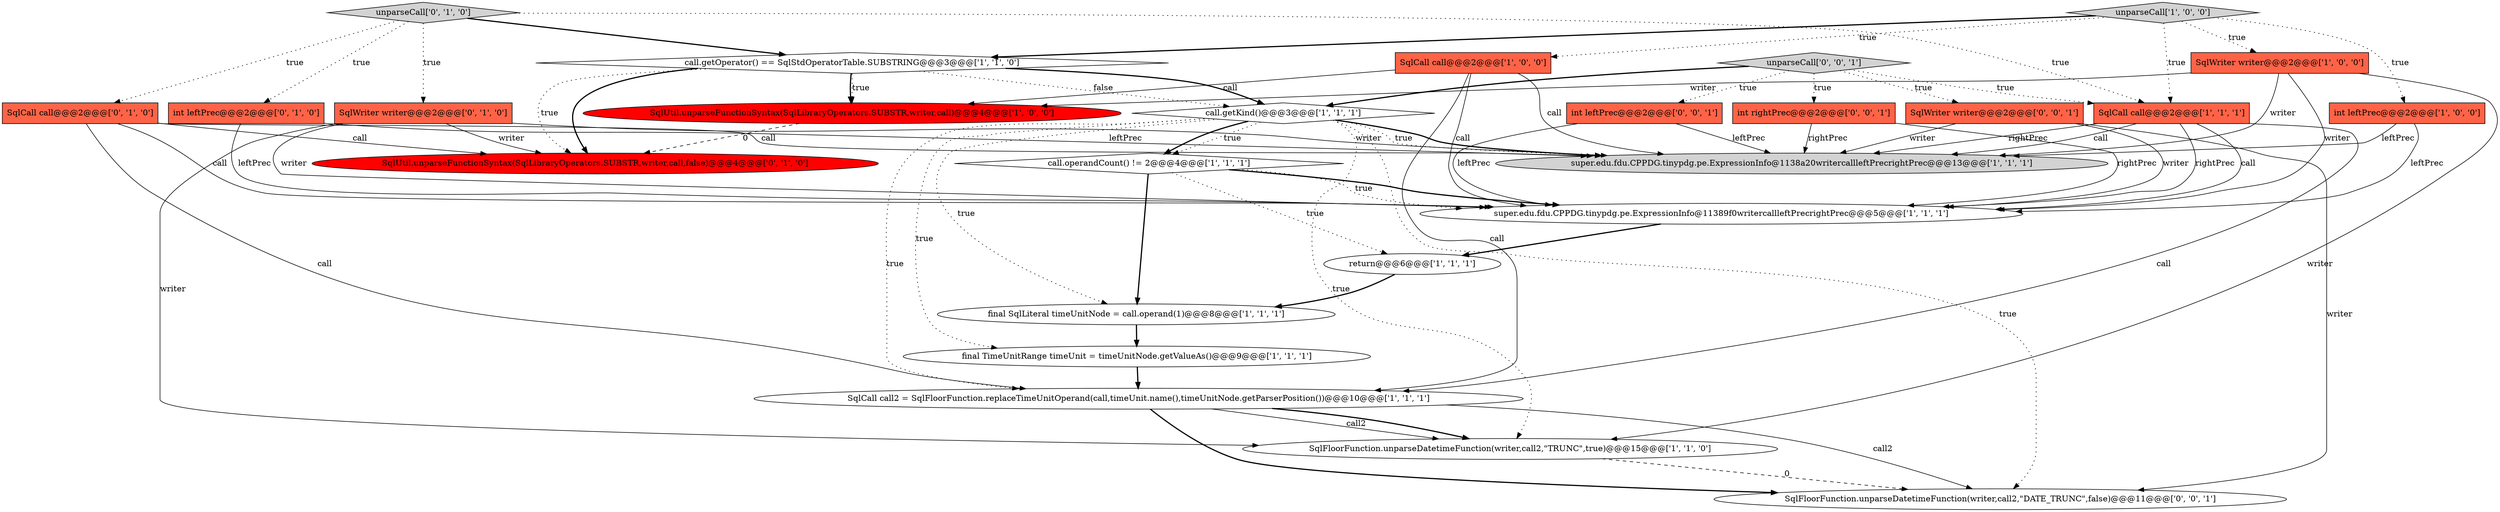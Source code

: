 digraph {
0 [style = filled, label = "call.getKind()@@@3@@@['1', '1', '1']", fillcolor = white, shape = diamond image = "AAA0AAABBB1BBB"];
22 [style = filled, label = "SqlWriter writer@@@2@@@['0', '0', '1']", fillcolor = tomato, shape = box image = "AAA0AAABBB3BBB"];
9 [style = filled, label = "return@@@6@@@['1', '1', '1']", fillcolor = white, shape = ellipse image = "AAA0AAABBB1BBB"];
21 [style = filled, label = "unparseCall['0', '0', '1']", fillcolor = lightgray, shape = diamond image = "AAA0AAABBB3BBB"];
24 [style = filled, label = "int leftPrec@@@2@@@['0', '0', '1']", fillcolor = tomato, shape = box image = "AAA0AAABBB3BBB"];
12 [style = filled, label = "final SqlLiteral timeUnitNode = call.operand(1)@@@8@@@['1', '1', '1']", fillcolor = white, shape = ellipse image = "AAA0AAABBB1BBB"];
2 [style = filled, label = "super.edu.fdu.CPPDG.tinypdg.pe.ExpressionInfo@11389f0writercallleftPrecrightPrec@@@5@@@['1', '1', '1']", fillcolor = white, shape = ellipse image = "AAA0AAABBB1BBB"];
8 [style = filled, label = "SqlUtil.unparseFunctionSyntax(SqlLibraryOperators.SUBSTR,writer,call)@@@4@@@['1', '0', '0']", fillcolor = red, shape = ellipse image = "AAA1AAABBB1BBB"];
11 [style = filled, label = "SqlCall call2 = SqlFloorFunction.replaceTimeUnitOperand(call,timeUnit.name(),timeUnitNode.getParserPosition())@@@10@@@['1', '1', '1']", fillcolor = white, shape = ellipse image = "AAA0AAABBB1BBB"];
6 [style = filled, label = "SqlCall call@@@2@@@['1', '0', '0']", fillcolor = tomato, shape = box image = "AAA0AAABBB1BBB"];
13 [style = filled, label = "call.getOperator() == SqlStdOperatorTable.SUBSTRING@@@3@@@['1', '1', '0']", fillcolor = white, shape = diamond image = "AAA0AAABBB1BBB"];
4 [style = filled, label = "SqlWriter writer@@@2@@@['1', '0', '0']", fillcolor = tomato, shape = box image = "AAA0AAABBB1BBB"];
10 [style = filled, label = "unparseCall['1', '0', '0']", fillcolor = lightgray, shape = diamond image = "AAA0AAABBB1BBB"];
14 [style = filled, label = "SqlCall call@@@2@@@['1', '1', '1']", fillcolor = tomato, shape = box image = "AAA0AAABBB1BBB"];
23 [style = filled, label = "int rightPrec@@@2@@@['0', '0', '1']", fillcolor = tomato, shape = box image = "AAA0AAABBB3BBB"];
1 [style = filled, label = "final TimeUnitRange timeUnit = timeUnitNode.getValueAs()@@@9@@@['1', '1', '1']", fillcolor = white, shape = ellipse image = "AAA0AAABBB1BBB"];
16 [style = filled, label = "unparseCall['0', '1', '0']", fillcolor = lightgray, shape = diamond image = "AAA0AAABBB2BBB"];
17 [style = filled, label = "SqlUtil.unparseFunctionSyntax(SqlLibraryOperators.SUBSTR,writer,call,false)@@@4@@@['0', '1', '0']", fillcolor = red, shape = ellipse image = "AAA1AAABBB2BBB"];
3 [style = filled, label = "super.edu.fdu.CPPDG.tinypdg.pe.ExpressionInfo@1138a20writercallleftPrecrightPrec@@@13@@@['1', '1', '1']", fillcolor = lightgray, shape = ellipse image = "AAA0AAABBB1BBB"];
19 [style = filled, label = "SqlWriter writer@@@2@@@['0', '1', '0']", fillcolor = tomato, shape = box image = "AAA0AAABBB2BBB"];
18 [style = filled, label = "SqlCall call@@@2@@@['0', '1', '0']", fillcolor = tomato, shape = box image = "AAA0AAABBB2BBB"];
25 [style = filled, label = "SqlFloorFunction.unparseDatetimeFunction(writer,call2,\"DATE_TRUNC\",false)@@@11@@@['0', '0', '1']", fillcolor = white, shape = ellipse image = "AAA0AAABBB3BBB"];
5 [style = filled, label = "SqlFloorFunction.unparseDatetimeFunction(writer,call2,\"TRUNC\",true)@@@15@@@['1', '1', '0']", fillcolor = white, shape = ellipse image = "AAA0AAABBB1BBB"];
7 [style = filled, label = "int leftPrec@@@2@@@['1', '0', '0']", fillcolor = tomato, shape = box image = "AAA0AAABBB1BBB"];
15 [style = filled, label = "call.operandCount() != 2@@@4@@@['1', '1', '1']", fillcolor = white, shape = diamond image = "AAA0AAABBB1BBB"];
20 [style = filled, label = "int leftPrec@@@2@@@['0', '1', '0']", fillcolor = tomato, shape = box image = "AAA0AAABBB2BBB"];
0->3 [style = bold, label=""];
16->19 [style = dotted, label="true"];
13->17 [style = dotted, label="true"];
0->12 [style = dotted, label="true"];
6->8 [style = solid, label="call"];
10->6 [style = dotted, label="true"];
24->3 [style = solid, label="leftPrec"];
4->3 [style = solid, label="writer"];
15->2 [style = bold, label=""];
19->2 [style = solid, label="writer"];
0->5 [style = dotted, label="true"];
16->13 [style = bold, label=""];
21->0 [style = bold, label=""];
0->15 [style = dotted, label="true"];
18->17 [style = solid, label="call"];
15->2 [style = dotted, label="true"];
18->3 [style = solid, label="call"];
7->3 [style = solid, label="leftPrec"];
14->11 [style = solid, label="call"];
7->2 [style = solid, label="leftPrec"];
23->3 [style = solid, label="rightPrec"];
14->2 [style = solid, label="rightPrec"];
19->3 [style = solid, label="writer"];
24->2 [style = solid, label="leftPrec"];
16->20 [style = dotted, label="true"];
6->11 [style = solid, label="call"];
21->22 [style = dotted, label="true"];
5->25 [style = dashed, label="0"];
2->9 [style = bold, label=""];
18->11 [style = solid, label="call"];
22->2 [style = solid, label="writer"];
0->25 [style = dotted, label="true"];
20->3 [style = solid, label="leftPrec"];
11->25 [style = solid, label="call2"];
12->1 [style = bold, label=""];
0->15 [style = bold, label=""];
15->9 [style = dotted, label="true"];
1->11 [style = bold, label=""];
20->2 [style = solid, label="leftPrec"];
23->2 [style = solid, label="rightPrec"];
10->14 [style = dotted, label="true"];
11->5 [style = solid, label="call2"];
13->0 [style = dotted, label="false"];
11->5 [style = bold, label=""];
13->17 [style = bold, label=""];
21->24 [style = dotted, label="true"];
6->2 [style = solid, label="call"];
10->13 [style = bold, label=""];
13->8 [style = dotted, label="true"];
19->17 [style = solid, label="writer"];
22->25 [style = solid, label="writer"];
21->23 [style = dotted, label="true"];
19->5 [style = solid, label="writer"];
14->3 [style = solid, label="rightPrec"];
16->14 [style = dotted, label="true"];
21->14 [style = dotted, label="true"];
4->5 [style = solid, label="writer"];
22->3 [style = solid, label="writer"];
8->17 [style = dashed, label="0"];
18->2 [style = solid, label="call"];
13->0 [style = bold, label=""];
15->12 [style = bold, label=""];
0->3 [style = dotted, label="true"];
9->12 [style = bold, label=""];
6->3 [style = solid, label="call"];
10->4 [style = dotted, label="true"];
13->8 [style = bold, label=""];
14->3 [style = solid, label="call"];
0->11 [style = dotted, label="true"];
4->2 [style = solid, label="writer"];
10->7 [style = dotted, label="true"];
14->2 [style = solid, label="call"];
11->25 [style = bold, label=""];
4->8 [style = solid, label="writer"];
0->1 [style = dotted, label="true"];
16->18 [style = dotted, label="true"];
}
